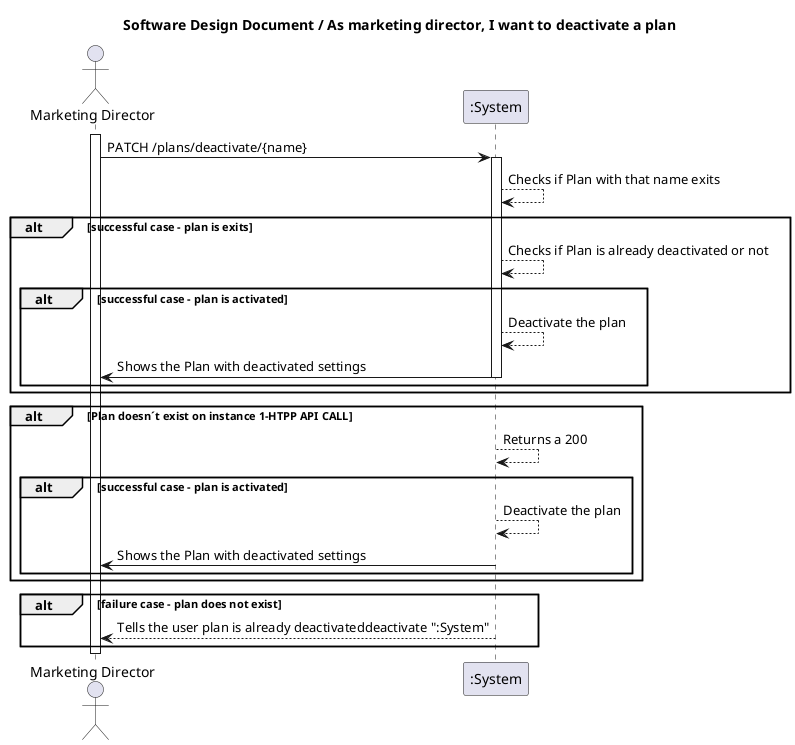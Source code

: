 @startuml
'https://plantuml.com/sequence-diagram
actor "Marketing Director" as MD
title Software Design Document / As marketing director, I want to deactivate a plan

activate MD
MD -> ":System" : PATCH /plans/deactivate/{name}
activate ":System"

":System" --> ":System" : Checks if Plan with that name exits

alt successful case - plan is exits
":System" --> ":System" : Checks if Plan is already deactivated or not


alt successful case - plan is activated
":System" --> ":System" : Deactivate the plan
":System" -> MD: Shows the Plan with deactivated settings
deactivate ":System"


end

deactivate ":System"

end
alt Plan doesn´t exist on instance 1-HTPP API CALL
":System"-->":System":Returns a 200
alt successful case - plan is activated
":System" --> ":System" : Deactivate the plan

":System" -> MD: Shows the Plan with deactivated settings
end
end

alt failure case - plan does not exist
activate ":System"
":System" --> MD : Tells the user plan is already deactivateddeactivate ":System"
end
deactivate MD
@enduml